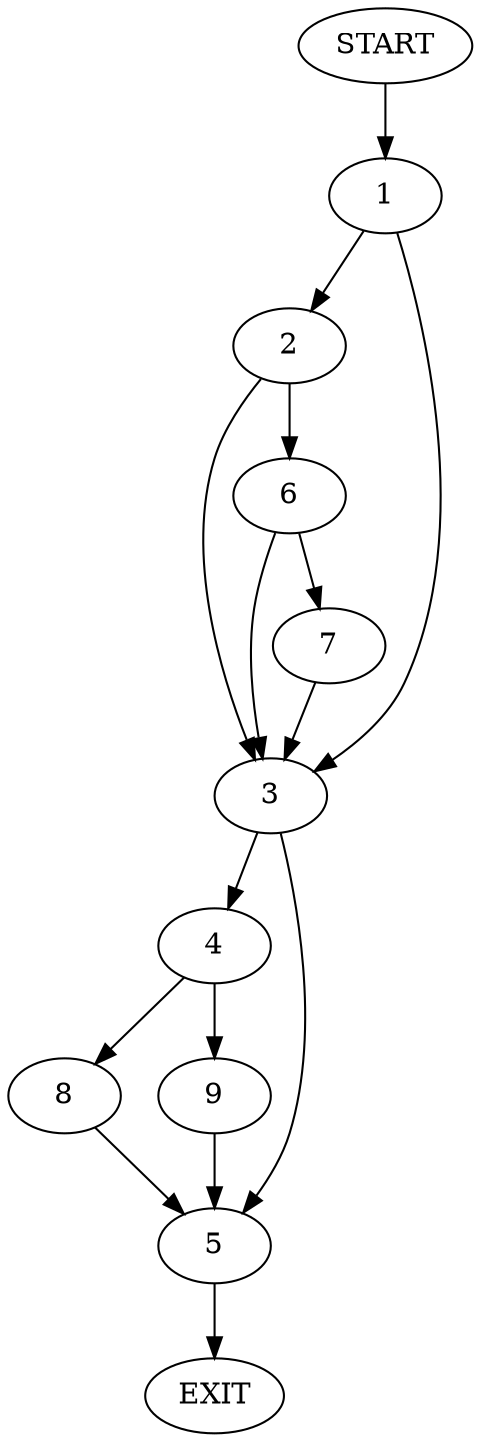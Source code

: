 digraph {
0 [label="START"];
1;
2;
3;
4;
5;
6;
7;
8;
9;
10 [label="EXIT"];
0 -> 1;
1 -> 2;
1 -> 3;
3 -> 4;
3 -> 5;
2 -> 6;
2 -> 3;
6 -> 7;
6 -> 3;
7 -> 3;
4 -> 8;
4 -> 9;
5 -> 10;
9 -> 5;
8 -> 5;
}